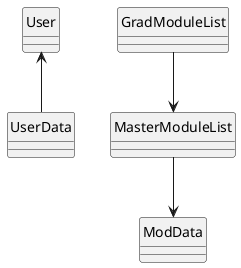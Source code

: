 @startuml

hide circle
skinparam classAttributeIconSize 0


class ModData
class MasterModuleList
MasterModuleList -d-> ModData
class GradModuleList
GradModuleList-d-> MasterModuleList
class UserData
class User
UserData -u-> User



@enduml